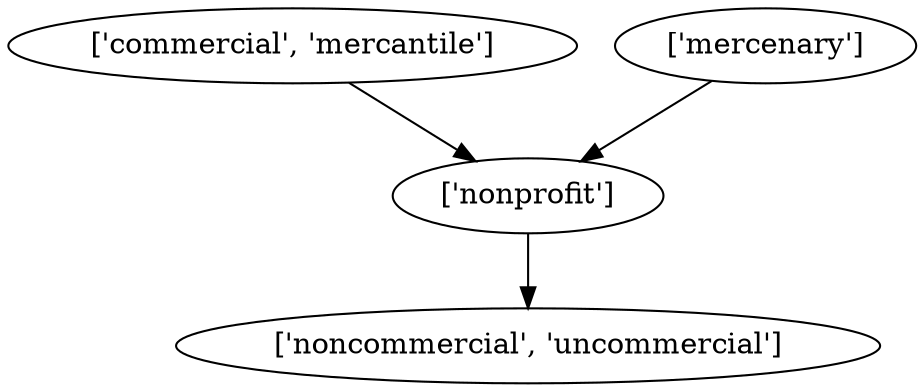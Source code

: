 strict digraph  {
	"['commercial', 'mercantile']" -> "['nonprofit']";
	"['nonprofit']" -> "['noncommercial', 'uncommercial']";
	"['mercenary']" -> "['nonprofit']";
}
